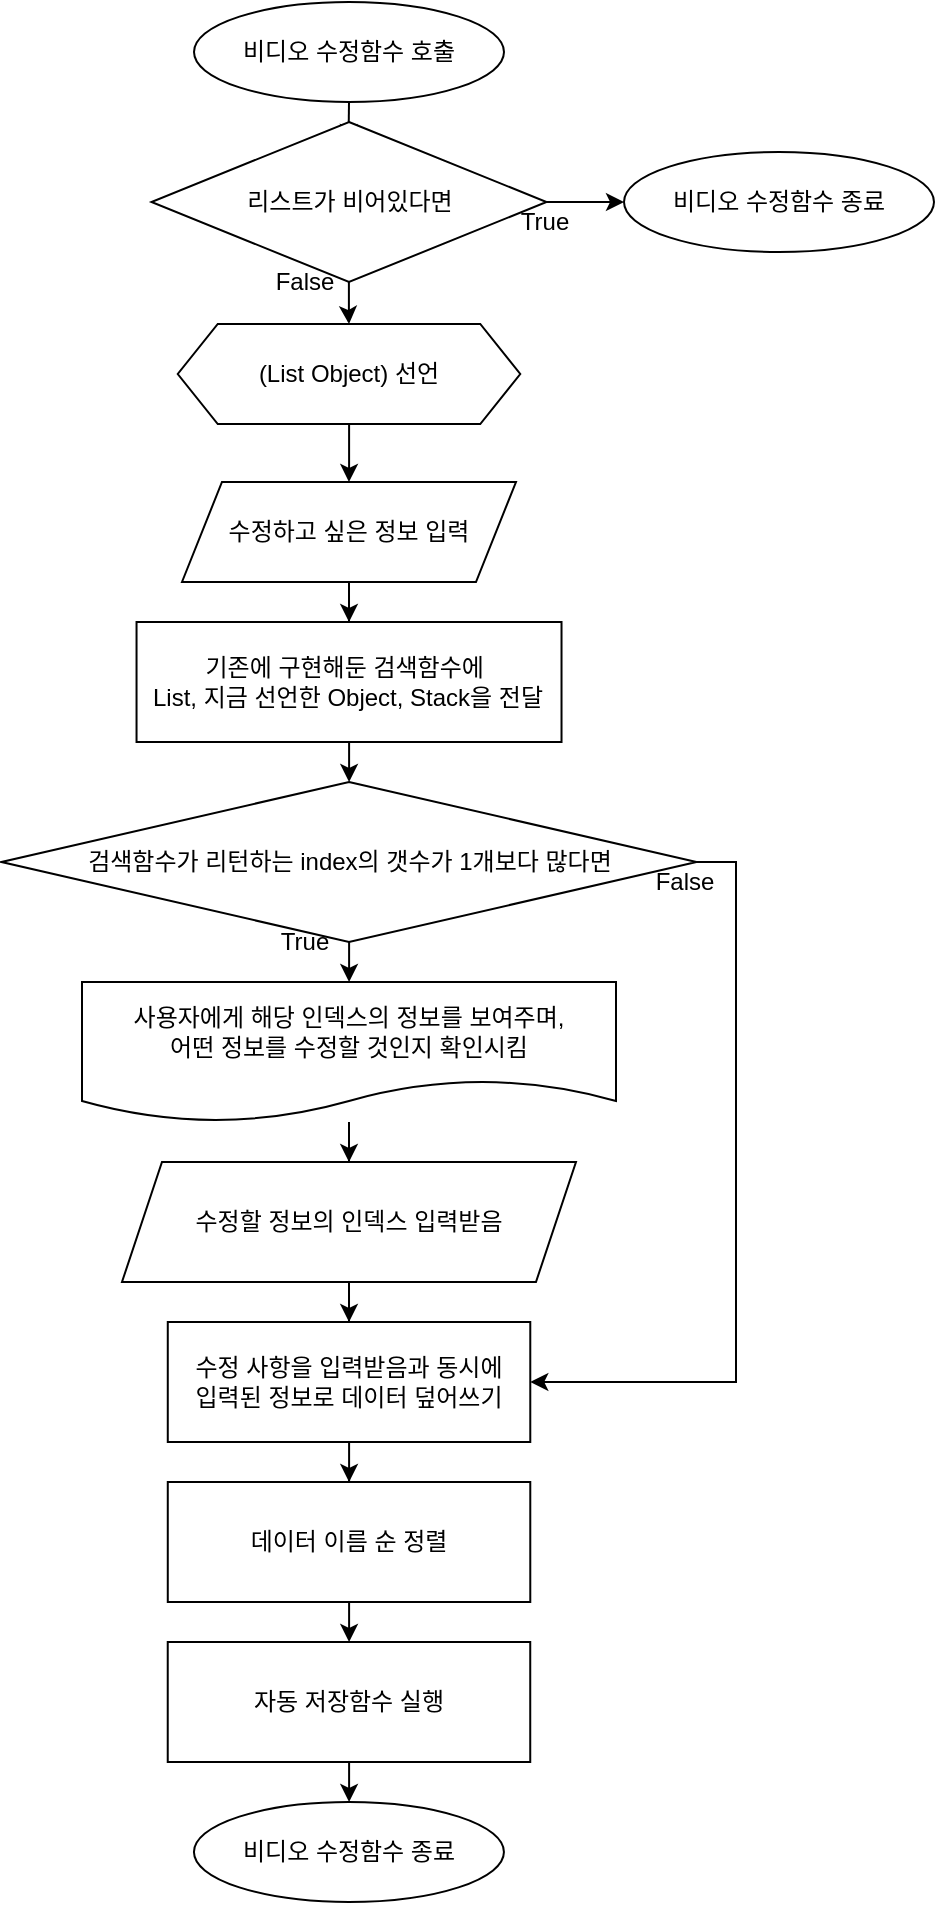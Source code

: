 <mxfile version="13.7.9" type="device"><diagram id="6jmNVvHfpzubFy3tRc5I" name="Page-1"><mxGraphModel dx="1326" dy="806" grid="1" gridSize="10" guides="1" tooltips="1" connect="1" arrows="1" fold="1" page="1" pageScale="1" pageWidth="1390" pageHeight="980" math="0" shadow="0"><root><mxCell id="0"/><mxCell id="1" parent="0"/><mxCell id="XBAyt_KFDhSh40Pr2E78-1" style="edgeStyle=orthogonalEdgeStyle;rounded=0;orthogonalLoop=1;jettySize=auto;html=1;exitX=0.5;exitY=1;exitDx=0;exitDy=0;entryX=0.5;entryY=0;entryDx=0;entryDy=0;" parent="1" source="XBAyt_KFDhSh40Pr2E78-2" edge="1"><mxGeometry relative="1" as="geometry"><mxPoint x="662.25" y="80" as="targetPoint"/></mxGeometry></mxCell><mxCell id="XBAyt_KFDhSh40Pr2E78-2" value="비디오 수정함수 호출" style="ellipse;whiteSpace=wrap;html=1;" parent="1" vertex="1"><mxGeometry x="585" y="10" width="155" height="50" as="geometry"/></mxCell><mxCell id="XBAyt_KFDhSh40Pr2E78-3" style="edgeStyle=orthogonalEdgeStyle;rounded=0;orthogonalLoop=1;jettySize=auto;html=1;entryX=0.5;entryY=0;entryDx=0;entryDy=0;" parent="1" source="XBAyt_KFDhSh40Pr2E78-4" target="XBAyt_KFDhSh40Pr2E78-6" edge="1"><mxGeometry relative="1" as="geometry"/></mxCell><mxCell id="XBAyt_KFDhSh40Pr2E78-4" value="(List Object) 선언" style="shape=hexagon;perimeter=hexagonPerimeter2;whiteSpace=wrap;html=1;fixedSize=1;" parent="1" vertex="1"><mxGeometry x="576.88" y="171" width="171.25" height="50" as="geometry"/></mxCell><mxCell id="XBAyt_KFDhSh40Pr2E78-5" style="edgeStyle=orthogonalEdgeStyle;rounded=0;orthogonalLoop=1;jettySize=auto;html=1;entryX=0.5;entryY=0;entryDx=0;entryDy=0;" parent="1" source="XBAyt_KFDhSh40Pr2E78-6" target="XBAyt_KFDhSh40Pr2E78-14" edge="1"><mxGeometry relative="1" as="geometry"/></mxCell><mxCell id="XBAyt_KFDhSh40Pr2E78-6" value="수정하고 싶은 정보 입력" style="shape=parallelogram;perimeter=parallelogramPerimeter;whiteSpace=wrap;html=1;fixedSize=1;" parent="1" vertex="1"><mxGeometry x="578.99" y="250" width="167" height="50" as="geometry"/></mxCell><mxCell id="XBAyt_KFDhSh40Pr2E78-7" style="edgeStyle=orthogonalEdgeStyle;rounded=0;orthogonalLoop=1;jettySize=auto;html=1;entryX=0.5;entryY=0;entryDx=0;entryDy=0;" parent="1" source="XBAyt_KFDhSh40Pr2E78-9" target="XBAyt_KFDhSh40Pr2E78-4" edge="1"><mxGeometry relative="1" as="geometry"/></mxCell><mxCell id="XBAyt_KFDhSh40Pr2E78-8" style="edgeStyle=orthogonalEdgeStyle;rounded=0;orthogonalLoop=1;jettySize=auto;html=1;entryX=0;entryY=0.5;entryDx=0;entryDy=0;" parent="1" source="XBAyt_KFDhSh40Pr2E78-9" target="XBAyt_KFDhSh40Pr2E78-10" edge="1"><mxGeometry relative="1" as="geometry"><mxPoint x="800" y="120" as="targetPoint"/></mxGeometry></mxCell><mxCell id="XBAyt_KFDhSh40Pr2E78-9" value="리스트가 비어있다면" style="rhombus;whiteSpace=wrap;html=1;" parent="1" vertex="1"><mxGeometry x="563.74" y="70" width="197.51" height="80" as="geometry"/></mxCell><mxCell id="XBAyt_KFDhSh40Pr2E78-10" value="비디오 수정함수 종료" style="ellipse;whiteSpace=wrap;html=1;" parent="1" vertex="1"><mxGeometry x="800" y="85" width="155" height="50" as="geometry"/></mxCell><mxCell id="XBAyt_KFDhSh40Pr2E78-11" value="True" style="text;html=1;align=center;verticalAlign=middle;resizable=0;points=[];autosize=1;" parent="1" vertex="1"><mxGeometry x="740" y="110" width="40" height="20" as="geometry"/></mxCell><mxCell id="XBAyt_KFDhSh40Pr2E78-12" value="False" style="text;html=1;align=center;verticalAlign=middle;resizable=0;points=[];autosize=1;" parent="1" vertex="1"><mxGeometry x="620" y="140" width="40" height="20" as="geometry"/></mxCell><mxCell id="XBAyt_KFDhSh40Pr2E78-13" style="edgeStyle=orthogonalEdgeStyle;rounded=0;orthogonalLoop=1;jettySize=auto;html=1;entryX=0.5;entryY=0;entryDx=0;entryDy=0;" parent="1" source="XBAyt_KFDhSh40Pr2E78-14" target="XBAyt_KFDhSh40Pr2E78-17" edge="1"><mxGeometry relative="1" as="geometry"/></mxCell><mxCell id="XBAyt_KFDhSh40Pr2E78-14" value="기존에 구현해둔 검색함수에&amp;nbsp;&lt;br&gt;List, 지금 선언한 Object, Stack을 전달" style="rounded=0;whiteSpace=wrap;html=1;" parent="1" vertex="1"><mxGeometry x="556.27" y="320" width="212.49" height="60" as="geometry"/></mxCell><mxCell id="XBAyt_KFDhSh40Pr2E78-15" value="" style="edgeStyle=orthogonalEdgeStyle;rounded=0;orthogonalLoop=1;jettySize=auto;html=1;" parent="1" source="XBAyt_KFDhSh40Pr2E78-17" target="XBAyt_KFDhSh40Pr2E78-19" edge="1"><mxGeometry relative="1" as="geometry"/></mxCell><mxCell id="XBAyt_KFDhSh40Pr2E78-16" style="edgeStyle=orthogonalEdgeStyle;rounded=0;orthogonalLoop=1;jettySize=auto;html=1;entryX=1;entryY=0.5;entryDx=0;entryDy=0;exitX=1;exitY=0.5;exitDx=0;exitDy=0;" parent="1" source="XBAyt_KFDhSh40Pr2E78-17" target="XBAyt_KFDhSh40Pr2E78-23" edge="1"><mxGeometry relative="1" as="geometry"><Array as="points"><mxPoint x="856" y="440"/><mxPoint x="856" y="700"/></Array></mxGeometry></mxCell><mxCell id="XBAyt_KFDhSh40Pr2E78-17" value="&lt;span&gt;검색함수가 리턴하는 index의 갯수가 1개보다 많다면&lt;/span&gt;" style="rhombus;whiteSpace=wrap;html=1;" parent="1" vertex="1"><mxGeometry x="488.76" y="400" width="347.5" height="80" as="geometry"/></mxCell><mxCell id="XBAyt_KFDhSh40Pr2E78-18" value="" style="edgeStyle=orthogonalEdgeStyle;rounded=0;orthogonalLoop=1;jettySize=auto;html=1;" parent="1" source="XBAyt_KFDhSh40Pr2E78-19" target="XBAyt_KFDhSh40Pr2E78-21" edge="1"><mxGeometry relative="1" as="geometry"/></mxCell><mxCell id="XBAyt_KFDhSh40Pr2E78-19" value="사용자에게 해당 인덱스의 정보를 보여주며,&lt;br&gt;어떤 정보를 수정할 것인지 확인시킴" style="shape=document;whiteSpace=wrap;html=1;boundedLbl=1;" parent="1" vertex="1"><mxGeometry x="529" y="500" width="267" height="70" as="geometry"/></mxCell><mxCell id="XBAyt_KFDhSh40Pr2E78-20" style="edgeStyle=orthogonalEdgeStyle;rounded=0;orthogonalLoop=1;jettySize=auto;html=1;entryX=0.5;entryY=0;entryDx=0;entryDy=0;" parent="1" source="XBAyt_KFDhSh40Pr2E78-21" target="XBAyt_KFDhSh40Pr2E78-23" edge="1"><mxGeometry relative="1" as="geometry"/></mxCell><mxCell id="XBAyt_KFDhSh40Pr2E78-21" value="수정할 정보의 인덱스 입력받음" style="shape=parallelogram;perimeter=parallelogramPerimeter;whiteSpace=wrap;html=1;fixedSize=1;" parent="1" vertex="1"><mxGeometry x="548.99" y="590" width="227" height="60" as="geometry"/></mxCell><mxCell id="XBAyt_KFDhSh40Pr2E78-22" value="" style="edgeStyle=orthogonalEdgeStyle;rounded=0;orthogonalLoop=1;jettySize=auto;html=1;" parent="1" source="XBAyt_KFDhSh40Pr2E78-23" target="XBAyt_KFDhSh40Pr2E78-30" edge="1"><mxGeometry relative="1" as="geometry"/></mxCell><mxCell id="XBAyt_KFDhSh40Pr2E78-23" value="수정 사항을 입력받음과 동시에&lt;br&gt;입력된 정보로 데이터 덮어쓰기" style="whiteSpace=wrap;html=1;rounded=0;" parent="1" vertex="1"><mxGeometry x="571.89" y="670" width="181.25" height="60" as="geometry"/></mxCell><mxCell id="XBAyt_KFDhSh40Pr2E78-24" value="" style="edgeStyle=orthogonalEdgeStyle;rounded=0;orthogonalLoop=1;jettySize=auto;html=1;" parent="1" source="XBAyt_KFDhSh40Pr2E78-25" target="XBAyt_KFDhSh40Pr2E78-26" edge="1"><mxGeometry relative="1" as="geometry"/></mxCell><mxCell id="XBAyt_KFDhSh40Pr2E78-25" value="자동 저장함수 실행" style="whiteSpace=wrap;html=1;rounded=0;" parent="1" vertex="1"><mxGeometry x="571.87" y="830" width="181.25" height="60" as="geometry"/></mxCell><mxCell id="XBAyt_KFDhSh40Pr2E78-26" value="비디오 수정함수 종료" style="ellipse;whiteSpace=wrap;html=1;" parent="1" vertex="1"><mxGeometry x="584.97" y="910" width="155" height="50" as="geometry"/></mxCell><mxCell id="XBAyt_KFDhSh40Pr2E78-27" value="True" style="text;html=1;align=center;verticalAlign=middle;resizable=0;points=[];autosize=1;" parent="1" vertex="1"><mxGeometry x="620" y="470" width="40" height="20" as="geometry"/></mxCell><mxCell id="XBAyt_KFDhSh40Pr2E78-28" value="False" style="text;html=1;align=center;verticalAlign=middle;resizable=0;points=[];autosize=1;" parent="1" vertex="1"><mxGeometry x="810" y="440" width="40" height="20" as="geometry"/></mxCell><mxCell id="XBAyt_KFDhSh40Pr2E78-29" style="edgeStyle=orthogonalEdgeStyle;rounded=0;orthogonalLoop=1;jettySize=auto;html=1;entryX=0.5;entryY=0;entryDx=0;entryDy=0;" parent="1" source="XBAyt_KFDhSh40Pr2E78-30" target="XBAyt_KFDhSh40Pr2E78-25" edge="1"><mxGeometry relative="1" as="geometry"/></mxCell><mxCell id="XBAyt_KFDhSh40Pr2E78-30" value="데이터 이름 순 정렬" style="whiteSpace=wrap;html=1;rounded=0;" parent="1" vertex="1"><mxGeometry x="571.89" y="750" width="181.25" height="60" as="geometry"/></mxCell></root></mxGraphModel></diagram></mxfile>